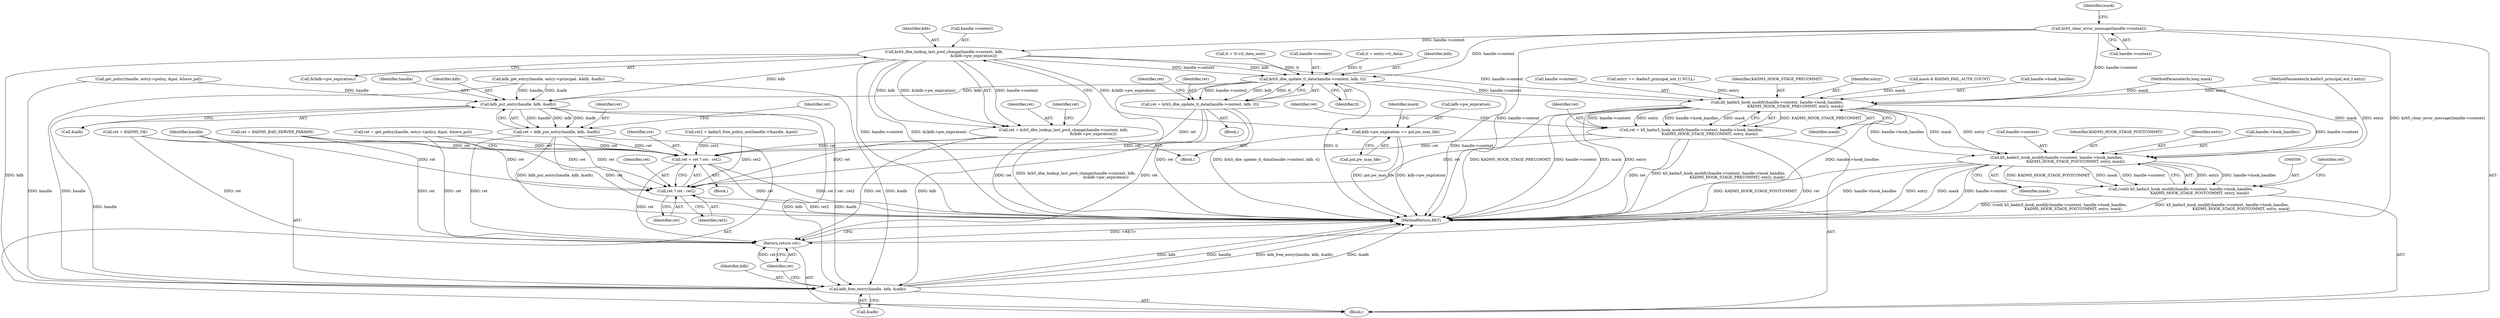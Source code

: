digraph "0_krb5_b863de7fbf080b15e347a736fdda0a82d42f4f6b_0@pointer" {
"1000285" [label="(Call,krb5_dbe_lookup_last_pwd_change(handle->context, kdb,\n                                                  &(kdb->pw_expiration)))"];
"1000128" [label="(Call,krb5_clear_error_message(handle->context))"];
"1000283" [label="(Call,ret = krb5_dbe_lookup_last_pwd_change(handle->context, kdb,\n                                                  &(kdb->pw_expiration)))"];
"1000532" [label="(Call,ret = ret ? ret : ret2)"];
"1000543" [label="(Return,return ret;)"];
"1000534" [label="(Call,ret ? ret : ret2)"];
"1000297" [label="(Call,kdb->pw_expiration += pol.pw_max_life)"];
"1000444" [label="(Call,krb5_dbe_update_tl_data(handle->context, kdb, tl))"];
"1000442" [label="(Call,ret = krb5_dbe_update_tl_data(handle->context, kdb, tl))"];
"1000482" [label="(Call,k5_kadm5_hook_modify(handle->context, handle->hook_handles,\n                               KADM5_HOOK_STAGE_PRECOMMIT, entry, mask))"];
"1000480" [label="(Call,ret = k5_kadm5_hook_modify(handle->context, handle->hook_handles,\n                               KADM5_HOOK_STAGE_PRECOMMIT, entry, mask))"];
"1000507" [label="(Call,k5_kadm5_hook_modify(handle->context, handle->hook_handles,\n                                KADM5_HOOK_STAGE_POSTCOMMIT, entry, mask))"];
"1000505" [label="(Call,(void) k5_kadm5_hook_modify(handle->context, handle->hook_handles,\n                                KADM5_HOOK_STAGE_POSTCOMMIT, entry, mask))"];
"1000497" [label="(Call,kdb_put_entry(handle, kdb, &adb))"];
"1000495" [label="(Call,ret = kdb_put_entry(handle, kdb, &adb))"];
"1000538" [label="(Call,kdb_free_entry(handle, kdb, &adb))"];
"1000290" [label="(Call,&(kdb->pw_expiration))"];
"1000187" [label="(Call,entry == (kadm5_principal_ent_t) NULL)"];
"1000489" [label="(Identifier,KADM5_HOOK_STAGE_PRECOMMIT)"];
"1000283" [label="(Call,ret = krb5_dbe_lookup_last_pwd_change(handle->context, kdb,\n                                                  &(kdb->pw_expiration)))"];
"1000490" [label="(Identifier,entry)"];
"1000242" [label="(Call,get_policy(handle, entry->policy, &pol, &have_pol))"];
"1000540" [label="(Identifier,kdb)"];
"1000539" [label="(Identifier,handle)"];
"1000491" [label="(Identifier,mask)"];
"1000286" [label="(Call,handle->context)"];
"1000495" [label="(Call,ret = kdb_put_entry(handle, kdb, &adb))"];
"1000516" [label="(Identifier,mask)"];
"1000508" [label="(Call,handle->context)"];
"1000455" [label="(Call,mask & KADM5_FAIL_AUTH_COUNT)"];
"1000514" [label="(Identifier,KADM5_HOOK_STAGE_POSTCOMMIT)"];
"1000503" [label="(Identifier,ret)"];
"1000541" [label="(Call,&adb)"];
"1000240" [label="(Call,ret = get_policy(handle, entry->policy, &pol, &have_pol))"];
"1000486" [label="(Call,handle->hook_handles)"];
"1000524" [label="(Call,ret2 = kadm5_free_policy_ent(handle->lhandle, &pol))"];
"1000436" [label="(Call,tl = tl->tl_data_next)"];
"1000285" [label="(Call,krb5_dbe_lookup_last_pwd_change(handle->context, kdb,\n                                                  &(kdb->pw_expiration)))"];
"1000222" [label="(Call,kdb_get_entry(handle, entry->principal, &kdb, &adb))"];
"1000543" [label="(Return,return ret;)"];
"1000444" [label="(Call,krb5_dbe_update_tl_data(handle->context, kdb, tl))"];
"1000515" [label="(Identifier,entry)"];
"1000282" [label="(Block,)"];
"1000284" [label="(Identifier,ret)"];
"1000445" [label="(Call,handle->context)"];
"1000498" [label="(Identifier,handle)"];
"1000295" [label="(Identifier,ret)"];
"1000451" [label="(Identifier,ret)"];
"1000297" [label="(Call,kdb->pw_expiration += pol.pw_max_life)"];
"1000497" [label="(Call,kdb_put_entry(handle, kdb, &adb))"];
"1000511" [label="(Call,handle->hook_handles)"];
"1000507" [label="(Call,k5_kadm5_hook_modify(handle->context, handle->hook_handles,\n                                KADM5_HOOK_STAGE_POSTCOMMIT, entry, mask))"];
"1000480" [label="(Call,ret = k5_kadm5_hook_modify(handle->context, handle->hook_handles,\n                               KADM5_HOOK_STAGE_PRECOMMIT, entry, mask))"];
"1000536" [label="(Identifier,ret)"];
"1000537" [label="(Identifier,ret2)"];
"1000535" [label="(Identifier,ret)"];
"1000135" [label="(Identifier,mask)"];
"1000289" [label="(Identifier,kdb)"];
"1000314" [label="(Identifier,mask)"];
"1000108" [label="(MethodParameterIn,kadm5_principal_ent_t entry)"];
"1000449" [label="(Identifier,tl)"];
"1000481" [label="(Identifier,ret)"];
"1000109" [label="(MethodParameterIn,long mask)"];
"1000128" [label="(Call,krb5_clear_error_message(handle->context))"];
"1000533" [label="(Identifier,ret)"];
"1000517" [label="(Call,ret = KADM5_OK)"];
"1000441" [label="(Block,)"];
"1000544" [label="(Identifier,ret)"];
"1000505" [label="(Call,(void) k5_kadm5_hook_modify(handle->context, handle->hook_handles,\n                                KADM5_HOOK_STAGE_POSTCOMMIT, entry, mask))"];
"1000301" [label="(Call,pol.pw_max_life)"];
"1000466" [label="(Call,ret = KADM5_BAD_SERVER_PARAMS)"];
"1000442" [label="(Call,ret = krb5_dbe_update_tl_data(handle->context, kdb, tl))"];
"1000298" [label="(Call,kdb->pw_expiration)"];
"1000518" [label="(Identifier,ret)"];
"1000538" [label="(Call,kdb_free_entry(handle, kdb, &adb))"];
"1000500" [label="(Call,&adb)"];
"1000496" [label="(Identifier,ret)"];
"1000430" [label="(Call,tl = entry->tl_data)"];
"1000545" [label="(MethodReturn,RET)"];
"1000110" [label="(Block,)"];
"1000482" [label="(Call,k5_kadm5_hook_modify(handle->context, handle->hook_handles,\n                               KADM5_HOOK_STAGE_PRECOMMIT, entry, mask))"];
"1000532" [label="(Call,ret = ret ? ret : ret2)"];
"1000523" [label="(Block,)"];
"1000129" [label="(Call,handle->context)"];
"1000443" [label="(Identifier,ret)"];
"1000499" [label="(Identifier,kdb)"];
"1000493" [label="(Identifier,ret)"];
"1000483" [label="(Call,handle->context)"];
"1000448" [label="(Identifier,kdb)"];
"1000534" [label="(Call,ret ? ret : ret2)"];
"1000285" -> "1000283"  [label="AST: "];
"1000285" -> "1000290"  [label="CFG: "];
"1000286" -> "1000285"  [label="AST: "];
"1000289" -> "1000285"  [label="AST: "];
"1000290" -> "1000285"  [label="AST: "];
"1000283" -> "1000285"  [label="CFG: "];
"1000285" -> "1000545"  [label="DDG: handle->context"];
"1000285" -> "1000545"  [label="DDG: &(kdb->pw_expiration)"];
"1000285" -> "1000283"  [label="DDG: handle->context"];
"1000285" -> "1000283"  [label="DDG: kdb"];
"1000285" -> "1000283"  [label="DDG: &(kdb->pw_expiration)"];
"1000128" -> "1000285"  [label="DDG: handle->context"];
"1000285" -> "1000297"  [label="DDG: &(kdb->pw_expiration)"];
"1000285" -> "1000444"  [label="DDG: handle->context"];
"1000285" -> "1000444"  [label="DDG: kdb"];
"1000285" -> "1000482"  [label="DDG: handle->context"];
"1000285" -> "1000497"  [label="DDG: kdb"];
"1000285" -> "1000538"  [label="DDG: kdb"];
"1000128" -> "1000110"  [label="AST: "];
"1000128" -> "1000129"  [label="CFG: "];
"1000129" -> "1000128"  [label="AST: "];
"1000135" -> "1000128"  [label="CFG: "];
"1000128" -> "1000545"  [label="DDG: handle->context"];
"1000128" -> "1000545"  [label="DDG: krb5_clear_error_message(handle->context)"];
"1000128" -> "1000444"  [label="DDG: handle->context"];
"1000128" -> "1000482"  [label="DDG: handle->context"];
"1000283" -> "1000282"  [label="AST: "];
"1000284" -> "1000283"  [label="AST: "];
"1000295" -> "1000283"  [label="CFG: "];
"1000283" -> "1000545"  [label="DDG: krb5_dbe_lookup_last_pwd_change(handle->context, kdb,\n                                                  &(kdb->pw_expiration))"];
"1000283" -> "1000545"  [label="DDG: ret"];
"1000283" -> "1000532"  [label="DDG: ret"];
"1000283" -> "1000534"  [label="DDG: ret"];
"1000283" -> "1000543"  [label="DDG: ret"];
"1000532" -> "1000523"  [label="AST: "];
"1000532" -> "1000534"  [label="CFG: "];
"1000533" -> "1000532"  [label="AST: "];
"1000534" -> "1000532"  [label="AST: "];
"1000539" -> "1000532"  [label="CFG: "];
"1000532" -> "1000545"  [label="DDG: ret"];
"1000532" -> "1000545"  [label="DDG: ret ? ret : ret2"];
"1000495" -> "1000532"  [label="DDG: ret"];
"1000466" -> "1000532"  [label="DDG: ret"];
"1000517" -> "1000532"  [label="DDG: ret"];
"1000480" -> "1000532"  [label="DDG: ret"];
"1000240" -> "1000532"  [label="DDG: ret"];
"1000442" -> "1000532"  [label="DDG: ret"];
"1000524" -> "1000532"  [label="DDG: ret2"];
"1000532" -> "1000543"  [label="DDG: ret"];
"1000543" -> "1000110"  [label="AST: "];
"1000543" -> "1000544"  [label="CFG: "];
"1000544" -> "1000543"  [label="AST: "];
"1000545" -> "1000543"  [label="CFG: "];
"1000543" -> "1000545"  [label="DDG: <RET>"];
"1000544" -> "1000543"  [label="DDG: ret"];
"1000495" -> "1000543"  [label="DDG: ret"];
"1000466" -> "1000543"  [label="DDG: ret"];
"1000517" -> "1000543"  [label="DDG: ret"];
"1000480" -> "1000543"  [label="DDG: ret"];
"1000240" -> "1000543"  [label="DDG: ret"];
"1000442" -> "1000543"  [label="DDG: ret"];
"1000534" -> "1000536"  [label="CFG: "];
"1000534" -> "1000537"  [label="CFG: "];
"1000535" -> "1000534"  [label="AST: "];
"1000536" -> "1000534"  [label="AST: "];
"1000537" -> "1000534"  [label="AST: "];
"1000534" -> "1000545"  [label="DDG: ret2"];
"1000495" -> "1000534"  [label="DDG: ret"];
"1000466" -> "1000534"  [label="DDG: ret"];
"1000517" -> "1000534"  [label="DDG: ret"];
"1000480" -> "1000534"  [label="DDG: ret"];
"1000240" -> "1000534"  [label="DDG: ret"];
"1000442" -> "1000534"  [label="DDG: ret"];
"1000524" -> "1000534"  [label="DDG: ret2"];
"1000297" -> "1000282"  [label="AST: "];
"1000297" -> "1000301"  [label="CFG: "];
"1000298" -> "1000297"  [label="AST: "];
"1000301" -> "1000297"  [label="AST: "];
"1000314" -> "1000297"  [label="CFG: "];
"1000297" -> "1000545"  [label="DDG: kdb->pw_expiration"];
"1000297" -> "1000545"  [label="DDG: pol.pw_max_life"];
"1000444" -> "1000442"  [label="AST: "];
"1000444" -> "1000449"  [label="CFG: "];
"1000445" -> "1000444"  [label="AST: "];
"1000448" -> "1000444"  [label="AST: "];
"1000449" -> "1000444"  [label="AST: "];
"1000442" -> "1000444"  [label="CFG: "];
"1000444" -> "1000545"  [label="DDG: tl"];
"1000444" -> "1000545"  [label="DDG: handle->context"];
"1000444" -> "1000442"  [label="DDG: handle->context"];
"1000444" -> "1000442"  [label="DDG: kdb"];
"1000444" -> "1000442"  [label="DDG: tl"];
"1000436" -> "1000444"  [label="DDG: tl"];
"1000430" -> "1000444"  [label="DDG: tl"];
"1000444" -> "1000482"  [label="DDG: handle->context"];
"1000444" -> "1000497"  [label="DDG: kdb"];
"1000444" -> "1000538"  [label="DDG: kdb"];
"1000442" -> "1000441"  [label="AST: "];
"1000443" -> "1000442"  [label="AST: "];
"1000451" -> "1000442"  [label="CFG: "];
"1000442" -> "1000545"  [label="DDG: ret"];
"1000442" -> "1000545"  [label="DDG: krb5_dbe_update_tl_data(handle->context, kdb, tl)"];
"1000482" -> "1000480"  [label="AST: "];
"1000482" -> "1000491"  [label="CFG: "];
"1000483" -> "1000482"  [label="AST: "];
"1000486" -> "1000482"  [label="AST: "];
"1000489" -> "1000482"  [label="AST: "];
"1000490" -> "1000482"  [label="AST: "];
"1000491" -> "1000482"  [label="AST: "];
"1000480" -> "1000482"  [label="CFG: "];
"1000482" -> "1000545"  [label="DDG: handle->hook_handles"];
"1000482" -> "1000545"  [label="DDG: KADM5_HOOK_STAGE_PRECOMMIT"];
"1000482" -> "1000545"  [label="DDG: handle->context"];
"1000482" -> "1000545"  [label="DDG: mask"];
"1000482" -> "1000545"  [label="DDG: entry"];
"1000482" -> "1000480"  [label="DDG: KADM5_HOOK_STAGE_PRECOMMIT"];
"1000482" -> "1000480"  [label="DDG: handle->context"];
"1000482" -> "1000480"  [label="DDG: entry"];
"1000482" -> "1000480"  [label="DDG: handle->hook_handles"];
"1000482" -> "1000480"  [label="DDG: mask"];
"1000187" -> "1000482"  [label="DDG: entry"];
"1000108" -> "1000482"  [label="DDG: entry"];
"1000109" -> "1000482"  [label="DDG: mask"];
"1000455" -> "1000482"  [label="DDG: mask"];
"1000482" -> "1000507"  [label="DDG: handle->context"];
"1000482" -> "1000507"  [label="DDG: handle->hook_handles"];
"1000482" -> "1000507"  [label="DDG: entry"];
"1000482" -> "1000507"  [label="DDG: mask"];
"1000480" -> "1000110"  [label="AST: "];
"1000481" -> "1000480"  [label="AST: "];
"1000493" -> "1000480"  [label="CFG: "];
"1000480" -> "1000545"  [label="DDG: ret"];
"1000480" -> "1000545"  [label="DDG: k5_kadm5_hook_modify(handle->context, handle->hook_handles,\n                               KADM5_HOOK_STAGE_PRECOMMIT, entry, mask)"];
"1000507" -> "1000505"  [label="AST: "];
"1000507" -> "1000516"  [label="CFG: "];
"1000508" -> "1000507"  [label="AST: "];
"1000511" -> "1000507"  [label="AST: "];
"1000514" -> "1000507"  [label="AST: "];
"1000515" -> "1000507"  [label="AST: "];
"1000516" -> "1000507"  [label="AST: "];
"1000505" -> "1000507"  [label="CFG: "];
"1000507" -> "1000545"  [label="DDG: KADM5_HOOK_STAGE_POSTCOMMIT"];
"1000507" -> "1000545"  [label="DDG: handle->hook_handles"];
"1000507" -> "1000545"  [label="DDG: entry"];
"1000507" -> "1000545"  [label="DDG: mask"];
"1000507" -> "1000545"  [label="DDG: handle->context"];
"1000507" -> "1000505"  [label="DDG: entry"];
"1000507" -> "1000505"  [label="DDG: handle->hook_handles"];
"1000507" -> "1000505"  [label="DDG: KADM5_HOOK_STAGE_POSTCOMMIT"];
"1000507" -> "1000505"  [label="DDG: mask"];
"1000507" -> "1000505"  [label="DDG: handle->context"];
"1000108" -> "1000507"  [label="DDG: entry"];
"1000109" -> "1000507"  [label="DDG: mask"];
"1000505" -> "1000110"  [label="AST: "];
"1000506" -> "1000505"  [label="AST: "];
"1000518" -> "1000505"  [label="CFG: "];
"1000505" -> "1000545"  [label="DDG: k5_kadm5_hook_modify(handle->context, handle->hook_handles,\n                                KADM5_HOOK_STAGE_POSTCOMMIT, entry, mask)"];
"1000505" -> "1000545"  [label="DDG: (void) k5_kadm5_hook_modify(handle->context, handle->hook_handles,\n                                KADM5_HOOK_STAGE_POSTCOMMIT, entry, mask)"];
"1000497" -> "1000495"  [label="AST: "];
"1000497" -> "1000500"  [label="CFG: "];
"1000498" -> "1000497"  [label="AST: "];
"1000499" -> "1000497"  [label="AST: "];
"1000500" -> "1000497"  [label="AST: "];
"1000495" -> "1000497"  [label="CFG: "];
"1000497" -> "1000495"  [label="DDG: handle"];
"1000497" -> "1000495"  [label="DDG: kdb"];
"1000497" -> "1000495"  [label="DDG: &adb"];
"1000222" -> "1000497"  [label="DDG: handle"];
"1000222" -> "1000497"  [label="DDG: &adb"];
"1000242" -> "1000497"  [label="DDG: handle"];
"1000497" -> "1000538"  [label="DDG: handle"];
"1000497" -> "1000538"  [label="DDG: kdb"];
"1000497" -> "1000538"  [label="DDG: &adb"];
"1000495" -> "1000110"  [label="AST: "];
"1000496" -> "1000495"  [label="AST: "];
"1000503" -> "1000495"  [label="CFG: "];
"1000495" -> "1000545"  [label="DDG: ret"];
"1000495" -> "1000545"  [label="DDG: kdb_put_entry(handle, kdb, &adb)"];
"1000538" -> "1000110"  [label="AST: "];
"1000538" -> "1000541"  [label="CFG: "];
"1000539" -> "1000538"  [label="AST: "];
"1000540" -> "1000538"  [label="AST: "];
"1000541" -> "1000538"  [label="AST: "];
"1000544" -> "1000538"  [label="CFG: "];
"1000538" -> "1000545"  [label="DDG: kdb"];
"1000538" -> "1000545"  [label="DDG: handle"];
"1000538" -> "1000545"  [label="DDG: kdb_free_entry(handle, kdb, &adb)"];
"1000538" -> "1000545"  [label="DDG: &adb"];
"1000222" -> "1000538"  [label="DDG: handle"];
"1000222" -> "1000538"  [label="DDG: &adb"];
"1000242" -> "1000538"  [label="DDG: handle"];
}
